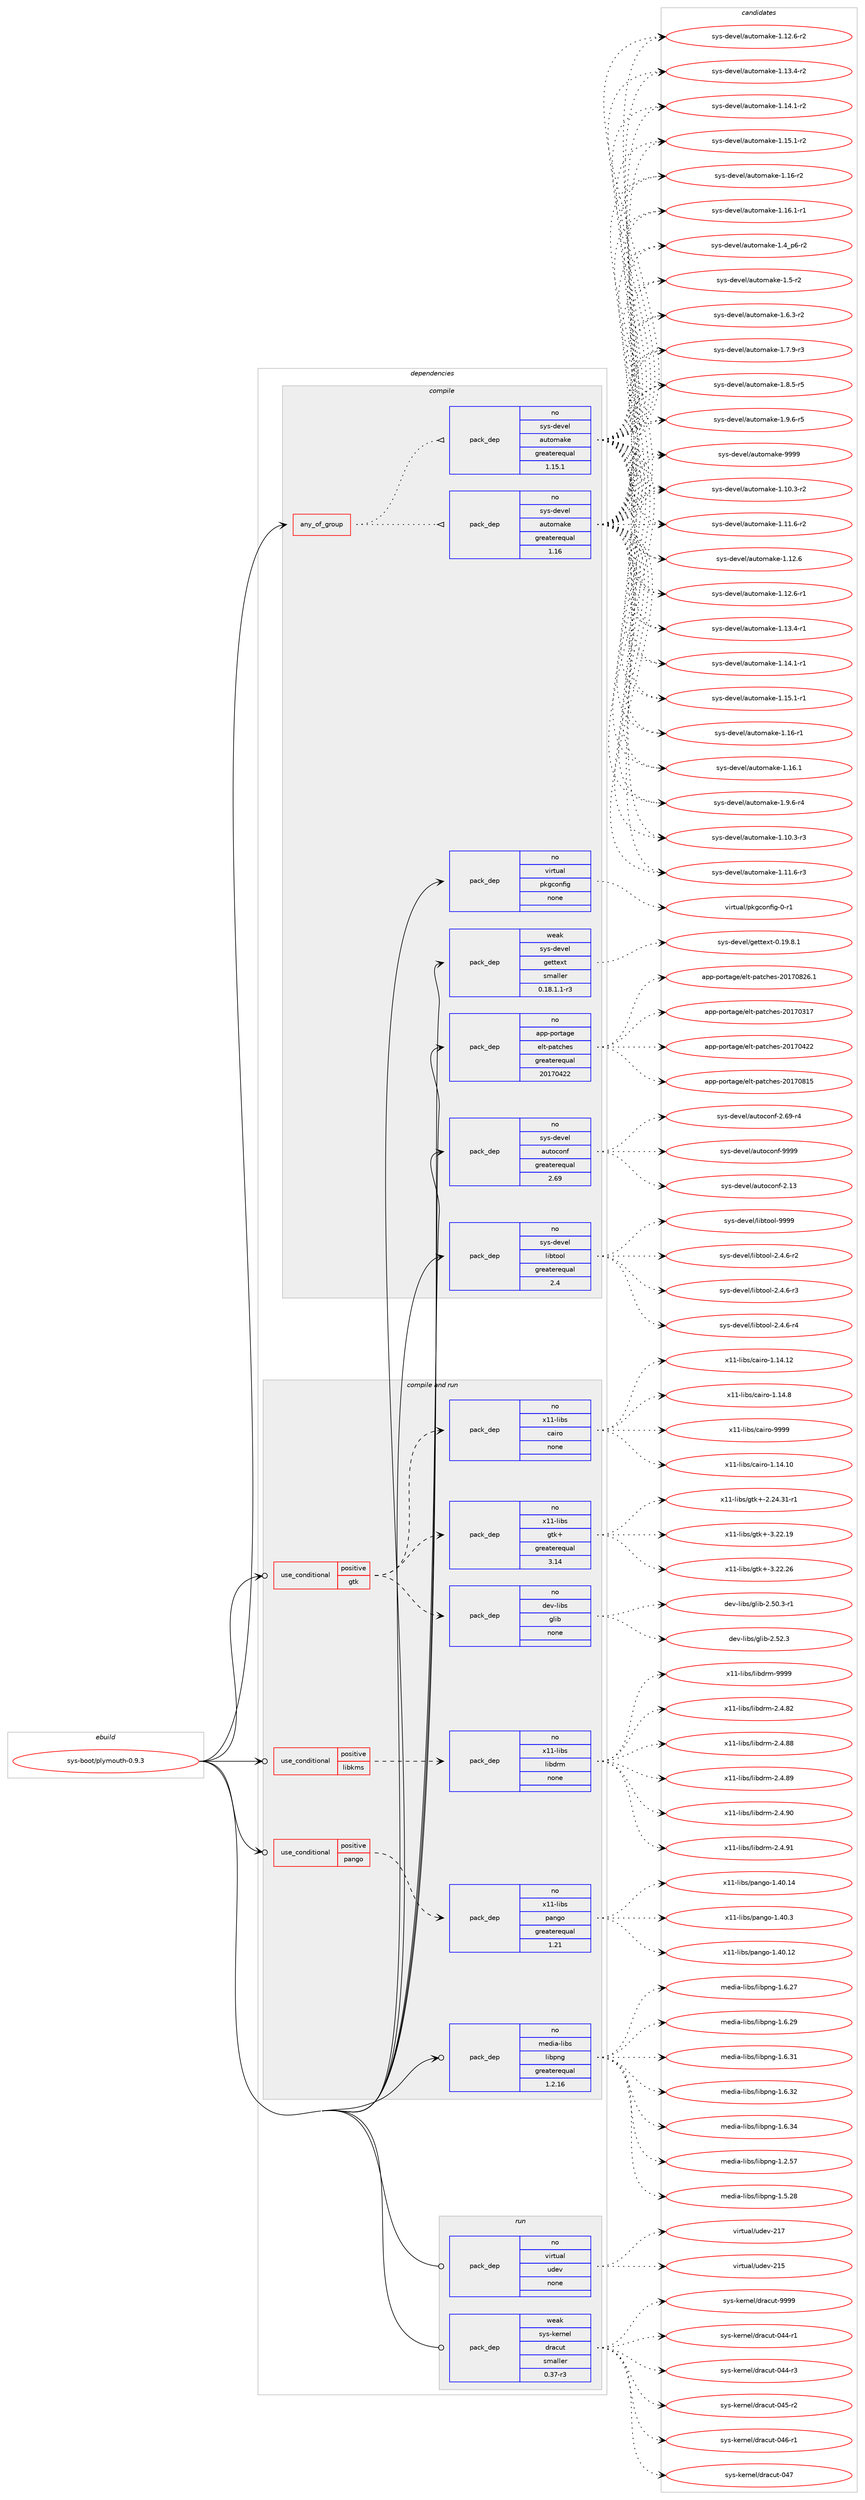 digraph prolog {

# *************
# Graph options
# *************

newrank=true;
concentrate=true;
compound=true;
graph [rankdir=LR,fontname=Helvetica,fontsize=10,ranksep=1.5];#, ranksep=2.5, nodesep=0.2];
edge  [arrowhead=vee];
node  [fontname=Helvetica,fontsize=10];

# **********
# The ebuild
# **********

subgraph cluster_leftcol {
color=gray;
rank=same;
label=<<i>ebuild</i>>;
id [label="sys-boot/plymouth-0.9.3", color=red, width=4, href="../sys-boot/plymouth-0.9.3.svg"];
}

# ****************
# The dependencies
# ****************

subgraph cluster_midcol {
color=gray;
label=<<i>dependencies</i>>;
subgraph cluster_compile {
fillcolor="#eeeeee";
style=filled;
label=<<i>compile</i>>;
subgraph any31 {
dependency5819 [label=<<TABLE BORDER="0" CELLBORDER="1" CELLSPACING="0" CELLPADDING="4"><TR><TD CELLPADDING="10">any_of_group</TD></TR></TABLE>>, shape=none, color=red];subgraph pack5321 {
dependency5820 [label=<<TABLE BORDER="0" CELLBORDER="1" CELLSPACING="0" CELLPADDING="4" WIDTH="220"><TR><TD ROWSPAN="6" CELLPADDING="30">pack_dep</TD></TR><TR><TD WIDTH="110">no</TD></TR><TR><TD>sys-devel</TD></TR><TR><TD>automake</TD></TR><TR><TD>greaterequal</TD></TR><TR><TD>1.16</TD></TR></TABLE>>, shape=none, color=blue];
}
dependency5819:e -> dependency5820:w [weight=20,style="dotted",arrowhead="oinv"];
subgraph pack5322 {
dependency5821 [label=<<TABLE BORDER="0" CELLBORDER="1" CELLSPACING="0" CELLPADDING="4" WIDTH="220"><TR><TD ROWSPAN="6" CELLPADDING="30">pack_dep</TD></TR><TR><TD WIDTH="110">no</TD></TR><TR><TD>sys-devel</TD></TR><TR><TD>automake</TD></TR><TR><TD>greaterequal</TD></TR><TR><TD>1.15.1</TD></TR></TABLE>>, shape=none, color=blue];
}
dependency5819:e -> dependency5821:w [weight=20,style="dotted",arrowhead="oinv"];
}
id:e -> dependency5819:w [weight=20,style="solid",arrowhead="vee"];
subgraph pack5323 {
dependency5822 [label=<<TABLE BORDER="0" CELLBORDER="1" CELLSPACING="0" CELLPADDING="4" WIDTH="220"><TR><TD ROWSPAN="6" CELLPADDING="30">pack_dep</TD></TR><TR><TD WIDTH="110">no</TD></TR><TR><TD>app-portage</TD></TR><TR><TD>elt-patches</TD></TR><TR><TD>greaterequal</TD></TR><TR><TD>20170422</TD></TR></TABLE>>, shape=none, color=blue];
}
id:e -> dependency5822:w [weight=20,style="solid",arrowhead="vee"];
subgraph pack5324 {
dependency5823 [label=<<TABLE BORDER="0" CELLBORDER="1" CELLSPACING="0" CELLPADDING="4" WIDTH="220"><TR><TD ROWSPAN="6" CELLPADDING="30">pack_dep</TD></TR><TR><TD WIDTH="110">no</TD></TR><TR><TD>sys-devel</TD></TR><TR><TD>autoconf</TD></TR><TR><TD>greaterequal</TD></TR><TR><TD>2.69</TD></TR></TABLE>>, shape=none, color=blue];
}
id:e -> dependency5823:w [weight=20,style="solid",arrowhead="vee"];
subgraph pack5325 {
dependency5824 [label=<<TABLE BORDER="0" CELLBORDER="1" CELLSPACING="0" CELLPADDING="4" WIDTH="220"><TR><TD ROWSPAN="6" CELLPADDING="30">pack_dep</TD></TR><TR><TD WIDTH="110">no</TD></TR><TR><TD>sys-devel</TD></TR><TR><TD>libtool</TD></TR><TR><TD>greaterequal</TD></TR><TR><TD>2.4</TD></TR></TABLE>>, shape=none, color=blue];
}
id:e -> dependency5824:w [weight=20,style="solid",arrowhead="vee"];
subgraph pack5326 {
dependency5825 [label=<<TABLE BORDER="0" CELLBORDER="1" CELLSPACING="0" CELLPADDING="4" WIDTH="220"><TR><TD ROWSPAN="6" CELLPADDING="30">pack_dep</TD></TR><TR><TD WIDTH="110">no</TD></TR><TR><TD>virtual</TD></TR><TR><TD>pkgconfig</TD></TR><TR><TD>none</TD></TR><TR><TD></TD></TR></TABLE>>, shape=none, color=blue];
}
id:e -> dependency5825:w [weight=20,style="solid",arrowhead="vee"];
subgraph pack5327 {
dependency5826 [label=<<TABLE BORDER="0" CELLBORDER="1" CELLSPACING="0" CELLPADDING="4" WIDTH="220"><TR><TD ROWSPAN="6" CELLPADDING="30">pack_dep</TD></TR><TR><TD WIDTH="110">weak</TD></TR><TR><TD>sys-devel</TD></TR><TR><TD>gettext</TD></TR><TR><TD>smaller</TD></TR><TR><TD>0.18.1.1-r3</TD></TR></TABLE>>, shape=none, color=blue];
}
id:e -> dependency5826:w [weight=20,style="solid",arrowhead="vee"];
}
subgraph cluster_compileandrun {
fillcolor="#eeeeee";
style=filled;
label=<<i>compile and run</i>>;
subgraph cond468 {
dependency5827 [label=<<TABLE BORDER="0" CELLBORDER="1" CELLSPACING="0" CELLPADDING="4"><TR><TD ROWSPAN="3" CELLPADDING="10">use_conditional</TD></TR><TR><TD>positive</TD></TR><TR><TD>gtk</TD></TR></TABLE>>, shape=none, color=red];
subgraph pack5328 {
dependency5828 [label=<<TABLE BORDER="0" CELLBORDER="1" CELLSPACING="0" CELLPADDING="4" WIDTH="220"><TR><TD ROWSPAN="6" CELLPADDING="30">pack_dep</TD></TR><TR><TD WIDTH="110">no</TD></TR><TR><TD>dev-libs</TD></TR><TR><TD>glib</TD></TR><TR><TD>none</TD></TR><TR><TD></TD></TR></TABLE>>, shape=none, color=blue];
}
dependency5827:e -> dependency5828:w [weight=20,style="dashed",arrowhead="vee"];
subgraph pack5329 {
dependency5829 [label=<<TABLE BORDER="0" CELLBORDER="1" CELLSPACING="0" CELLPADDING="4" WIDTH="220"><TR><TD ROWSPAN="6" CELLPADDING="30">pack_dep</TD></TR><TR><TD WIDTH="110">no</TD></TR><TR><TD>x11-libs</TD></TR><TR><TD>gtk+</TD></TR><TR><TD>greaterequal</TD></TR><TR><TD>3.14</TD></TR></TABLE>>, shape=none, color=blue];
}
dependency5827:e -> dependency5829:w [weight=20,style="dashed",arrowhead="vee"];
subgraph pack5330 {
dependency5830 [label=<<TABLE BORDER="0" CELLBORDER="1" CELLSPACING="0" CELLPADDING="4" WIDTH="220"><TR><TD ROWSPAN="6" CELLPADDING="30">pack_dep</TD></TR><TR><TD WIDTH="110">no</TD></TR><TR><TD>x11-libs</TD></TR><TR><TD>cairo</TD></TR><TR><TD>none</TD></TR><TR><TD></TD></TR></TABLE>>, shape=none, color=blue];
}
dependency5827:e -> dependency5830:w [weight=20,style="dashed",arrowhead="vee"];
}
id:e -> dependency5827:w [weight=20,style="solid",arrowhead="odotvee"];
subgraph cond469 {
dependency5831 [label=<<TABLE BORDER="0" CELLBORDER="1" CELLSPACING="0" CELLPADDING="4"><TR><TD ROWSPAN="3" CELLPADDING="10">use_conditional</TD></TR><TR><TD>positive</TD></TR><TR><TD>libkms</TD></TR></TABLE>>, shape=none, color=red];
subgraph pack5331 {
dependency5832 [label=<<TABLE BORDER="0" CELLBORDER="1" CELLSPACING="0" CELLPADDING="4" WIDTH="220"><TR><TD ROWSPAN="6" CELLPADDING="30">pack_dep</TD></TR><TR><TD WIDTH="110">no</TD></TR><TR><TD>x11-libs</TD></TR><TR><TD>libdrm</TD></TR><TR><TD>none</TD></TR><TR><TD></TD></TR></TABLE>>, shape=none, color=blue];
}
dependency5831:e -> dependency5832:w [weight=20,style="dashed",arrowhead="vee"];
}
id:e -> dependency5831:w [weight=20,style="solid",arrowhead="odotvee"];
subgraph cond470 {
dependency5833 [label=<<TABLE BORDER="0" CELLBORDER="1" CELLSPACING="0" CELLPADDING="4"><TR><TD ROWSPAN="3" CELLPADDING="10">use_conditional</TD></TR><TR><TD>positive</TD></TR><TR><TD>pango</TD></TR></TABLE>>, shape=none, color=red];
subgraph pack5332 {
dependency5834 [label=<<TABLE BORDER="0" CELLBORDER="1" CELLSPACING="0" CELLPADDING="4" WIDTH="220"><TR><TD ROWSPAN="6" CELLPADDING="30">pack_dep</TD></TR><TR><TD WIDTH="110">no</TD></TR><TR><TD>x11-libs</TD></TR><TR><TD>pango</TD></TR><TR><TD>greaterequal</TD></TR><TR><TD>1.21</TD></TR></TABLE>>, shape=none, color=blue];
}
dependency5833:e -> dependency5834:w [weight=20,style="dashed",arrowhead="vee"];
}
id:e -> dependency5833:w [weight=20,style="solid",arrowhead="odotvee"];
subgraph pack5333 {
dependency5835 [label=<<TABLE BORDER="0" CELLBORDER="1" CELLSPACING="0" CELLPADDING="4" WIDTH="220"><TR><TD ROWSPAN="6" CELLPADDING="30">pack_dep</TD></TR><TR><TD WIDTH="110">no</TD></TR><TR><TD>media-libs</TD></TR><TR><TD>libpng</TD></TR><TR><TD>greaterequal</TD></TR><TR><TD>1.2.16</TD></TR></TABLE>>, shape=none, color=blue];
}
id:e -> dependency5835:w [weight=20,style="solid",arrowhead="odotvee"];
}
subgraph cluster_run {
fillcolor="#eeeeee";
style=filled;
label=<<i>run</i>>;
subgraph pack5334 {
dependency5836 [label=<<TABLE BORDER="0" CELLBORDER="1" CELLSPACING="0" CELLPADDING="4" WIDTH="220"><TR><TD ROWSPAN="6" CELLPADDING="30">pack_dep</TD></TR><TR><TD WIDTH="110">no</TD></TR><TR><TD>virtual</TD></TR><TR><TD>udev</TD></TR><TR><TD>none</TD></TR><TR><TD></TD></TR></TABLE>>, shape=none, color=blue];
}
id:e -> dependency5836:w [weight=20,style="solid",arrowhead="odot"];
subgraph pack5335 {
dependency5837 [label=<<TABLE BORDER="0" CELLBORDER="1" CELLSPACING="0" CELLPADDING="4" WIDTH="220"><TR><TD ROWSPAN="6" CELLPADDING="30">pack_dep</TD></TR><TR><TD WIDTH="110">weak</TD></TR><TR><TD>sys-kernel</TD></TR><TR><TD>dracut</TD></TR><TR><TD>smaller</TD></TR><TR><TD>0.37-r3</TD></TR></TABLE>>, shape=none, color=blue];
}
id:e -> dependency5837:w [weight=20,style="solid",arrowhead="odot"];
}
}

# **************
# The candidates
# **************

subgraph cluster_choices {
rank=same;
color=gray;
label=<<i>candidates</i>>;

subgraph choice5321 {
color=black;
nodesep=1;
choice11512111545100101118101108479711711611110997107101454946494846514511450 [label="sys-devel/automake-1.10.3-r2", color=red, width=4,href="../sys-devel/automake-1.10.3-r2.svg"];
choice11512111545100101118101108479711711611110997107101454946494946544511450 [label="sys-devel/automake-1.11.6-r2", color=red, width=4,href="../sys-devel/automake-1.11.6-r2.svg"];
choice1151211154510010111810110847971171161111099710710145494649504654 [label="sys-devel/automake-1.12.6", color=red, width=4,href="../sys-devel/automake-1.12.6.svg"];
choice11512111545100101118101108479711711611110997107101454946495046544511449 [label="sys-devel/automake-1.12.6-r1", color=red, width=4,href="../sys-devel/automake-1.12.6-r1.svg"];
choice11512111545100101118101108479711711611110997107101454946495146524511449 [label="sys-devel/automake-1.13.4-r1", color=red, width=4,href="../sys-devel/automake-1.13.4-r1.svg"];
choice11512111545100101118101108479711711611110997107101454946495246494511449 [label="sys-devel/automake-1.14.1-r1", color=red, width=4,href="../sys-devel/automake-1.14.1-r1.svg"];
choice11512111545100101118101108479711711611110997107101454946495346494511449 [label="sys-devel/automake-1.15.1-r1", color=red, width=4,href="../sys-devel/automake-1.15.1-r1.svg"];
choice1151211154510010111810110847971171161111099710710145494649544511449 [label="sys-devel/automake-1.16-r1", color=red, width=4,href="../sys-devel/automake-1.16-r1.svg"];
choice1151211154510010111810110847971171161111099710710145494649544649 [label="sys-devel/automake-1.16.1", color=red, width=4,href="../sys-devel/automake-1.16.1.svg"];
choice115121115451001011181011084797117116111109971071014549465746544511452 [label="sys-devel/automake-1.9.6-r4", color=red, width=4,href="../sys-devel/automake-1.9.6-r4.svg"];
choice11512111545100101118101108479711711611110997107101454946494846514511451 [label="sys-devel/automake-1.10.3-r3", color=red, width=4,href="../sys-devel/automake-1.10.3-r3.svg"];
choice11512111545100101118101108479711711611110997107101454946494946544511451 [label="sys-devel/automake-1.11.6-r3", color=red, width=4,href="../sys-devel/automake-1.11.6-r3.svg"];
choice11512111545100101118101108479711711611110997107101454946495046544511450 [label="sys-devel/automake-1.12.6-r2", color=red, width=4,href="../sys-devel/automake-1.12.6-r2.svg"];
choice11512111545100101118101108479711711611110997107101454946495146524511450 [label="sys-devel/automake-1.13.4-r2", color=red, width=4,href="../sys-devel/automake-1.13.4-r2.svg"];
choice11512111545100101118101108479711711611110997107101454946495246494511450 [label="sys-devel/automake-1.14.1-r2", color=red, width=4,href="../sys-devel/automake-1.14.1-r2.svg"];
choice11512111545100101118101108479711711611110997107101454946495346494511450 [label="sys-devel/automake-1.15.1-r2", color=red, width=4,href="../sys-devel/automake-1.15.1-r2.svg"];
choice1151211154510010111810110847971171161111099710710145494649544511450 [label="sys-devel/automake-1.16-r2", color=red, width=4,href="../sys-devel/automake-1.16-r2.svg"];
choice11512111545100101118101108479711711611110997107101454946495446494511449 [label="sys-devel/automake-1.16.1-r1", color=red, width=4,href="../sys-devel/automake-1.16.1-r1.svg"];
choice115121115451001011181011084797117116111109971071014549465295112544511450 [label="sys-devel/automake-1.4_p6-r2", color=red, width=4,href="../sys-devel/automake-1.4_p6-r2.svg"];
choice11512111545100101118101108479711711611110997107101454946534511450 [label="sys-devel/automake-1.5-r2", color=red, width=4,href="../sys-devel/automake-1.5-r2.svg"];
choice115121115451001011181011084797117116111109971071014549465446514511450 [label="sys-devel/automake-1.6.3-r2", color=red, width=4,href="../sys-devel/automake-1.6.3-r2.svg"];
choice115121115451001011181011084797117116111109971071014549465546574511451 [label="sys-devel/automake-1.7.9-r3", color=red, width=4,href="../sys-devel/automake-1.7.9-r3.svg"];
choice115121115451001011181011084797117116111109971071014549465646534511453 [label="sys-devel/automake-1.8.5-r5", color=red, width=4,href="../sys-devel/automake-1.8.5-r5.svg"];
choice115121115451001011181011084797117116111109971071014549465746544511453 [label="sys-devel/automake-1.9.6-r5", color=red, width=4,href="../sys-devel/automake-1.9.6-r5.svg"];
choice115121115451001011181011084797117116111109971071014557575757 [label="sys-devel/automake-9999", color=red, width=4,href="../sys-devel/automake-9999.svg"];
dependency5820:e -> choice11512111545100101118101108479711711611110997107101454946494846514511450:w [style=dotted,weight="100"];
dependency5820:e -> choice11512111545100101118101108479711711611110997107101454946494946544511450:w [style=dotted,weight="100"];
dependency5820:e -> choice1151211154510010111810110847971171161111099710710145494649504654:w [style=dotted,weight="100"];
dependency5820:e -> choice11512111545100101118101108479711711611110997107101454946495046544511449:w [style=dotted,weight="100"];
dependency5820:e -> choice11512111545100101118101108479711711611110997107101454946495146524511449:w [style=dotted,weight="100"];
dependency5820:e -> choice11512111545100101118101108479711711611110997107101454946495246494511449:w [style=dotted,weight="100"];
dependency5820:e -> choice11512111545100101118101108479711711611110997107101454946495346494511449:w [style=dotted,weight="100"];
dependency5820:e -> choice1151211154510010111810110847971171161111099710710145494649544511449:w [style=dotted,weight="100"];
dependency5820:e -> choice1151211154510010111810110847971171161111099710710145494649544649:w [style=dotted,weight="100"];
dependency5820:e -> choice115121115451001011181011084797117116111109971071014549465746544511452:w [style=dotted,weight="100"];
dependency5820:e -> choice11512111545100101118101108479711711611110997107101454946494846514511451:w [style=dotted,weight="100"];
dependency5820:e -> choice11512111545100101118101108479711711611110997107101454946494946544511451:w [style=dotted,weight="100"];
dependency5820:e -> choice11512111545100101118101108479711711611110997107101454946495046544511450:w [style=dotted,weight="100"];
dependency5820:e -> choice11512111545100101118101108479711711611110997107101454946495146524511450:w [style=dotted,weight="100"];
dependency5820:e -> choice11512111545100101118101108479711711611110997107101454946495246494511450:w [style=dotted,weight="100"];
dependency5820:e -> choice11512111545100101118101108479711711611110997107101454946495346494511450:w [style=dotted,weight="100"];
dependency5820:e -> choice1151211154510010111810110847971171161111099710710145494649544511450:w [style=dotted,weight="100"];
dependency5820:e -> choice11512111545100101118101108479711711611110997107101454946495446494511449:w [style=dotted,weight="100"];
dependency5820:e -> choice115121115451001011181011084797117116111109971071014549465295112544511450:w [style=dotted,weight="100"];
dependency5820:e -> choice11512111545100101118101108479711711611110997107101454946534511450:w [style=dotted,weight="100"];
dependency5820:e -> choice115121115451001011181011084797117116111109971071014549465446514511450:w [style=dotted,weight="100"];
dependency5820:e -> choice115121115451001011181011084797117116111109971071014549465546574511451:w [style=dotted,weight="100"];
dependency5820:e -> choice115121115451001011181011084797117116111109971071014549465646534511453:w [style=dotted,weight="100"];
dependency5820:e -> choice115121115451001011181011084797117116111109971071014549465746544511453:w [style=dotted,weight="100"];
dependency5820:e -> choice115121115451001011181011084797117116111109971071014557575757:w [style=dotted,weight="100"];
}
subgraph choice5322 {
color=black;
nodesep=1;
choice11512111545100101118101108479711711611110997107101454946494846514511450 [label="sys-devel/automake-1.10.3-r2", color=red, width=4,href="../sys-devel/automake-1.10.3-r2.svg"];
choice11512111545100101118101108479711711611110997107101454946494946544511450 [label="sys-devel/automake-1.11.6-r2", color=red, width=4,href="../sys-devel/automake-1.11.6-r2.svg"];
choice1151211154510010111810110847971171161111099710710145494649504654 [label="sys-devel/automake-1.12.6", color=red, width=4,href="../sys-devel/automake-1.12.6.svg"];
choice11512111545100101118101108479711711611110997107101454946495046544511449 [label="sys-devel/automake-1.12.6-r1", color=red, width=4,href="../sys-devel/automake-1.12.6-r1.svg"];
choice11512111545100101118101108479711711611110997107101454946495146524511449 [label="sys-devel/automake-1.13.4-r1", color=red, width=4,href="../sys-devel/automake-1.13.4-r1.svg"];
choice11512111545100101118101108479711711611110997107101454946495246494511449 [label="sys-devel/automake-1.14.1-r1", color=red, width=4,href="../sys-devel/automake-1.14.1-r1.svg"];
choice11512111545100101118101108479711711611110997107101454946495346494511449 [label="sys-devel/automake-1.15.1-r1", color=red, width=4,href="../sys-devel/automake-1.15.1-r1.svg"];
choice1151211154510010111810110847971171161111099710710145494649544511449 [label="sys-devel/automake-1.16-r1", color=red, width=4,href="../sys-devel/automake-1.16-r1.svg"];
choice1151211154510010111810110847971171161111099710710145494649544649 [label="sys-devel/automake-1.16.1", color=red, width=4,href="../sys-devel/automake-1.16.1.svg"];
choice115121115451001011181011084797117116111109971071014549465746544511452 [label="sys-devel/automake-1.9.6-r4", color=red, width=4,href="../sys-devel/automake-1.9.6-r4.svg"];
choice11512111545100101118101108479711711611110997107101454946494846514511451 [label="sys-devel/automake-1.10.3-r3", color=red, width=4,href="../sys-devel/automake-1.10.3-r3.svg"];
choice11512111545100101118101108479711711611110997107101454946494946544511451 [label="sys-devel/automake-1.11.6-r3", color=red, width=4,href="../sys-devel/automake-1.11.6-r3.svg"];
choice11512111545100101118101108479711711611110997107101454946495046544511450 [label="sys-devel/automake-1.12.6-r2", color=red, width=4,href="../sys-devel/automake-1.12.6-r2.svg"];
choice11512111545100101118101108479711711611110997107101454946495146524511450 [label="sys-devel/automake-1.13.4-r2", color=red, width=4,href="../sys-devel/automake-1.13.4-r2.svg"];
choice11512111545100101118101108479711711611110997107101454946495246494511450 [label="sys-devel/automake-1.14.1-r2", color=red, width=4,href="../sys-devel/automake-1.14.1-r2.svg"];
choice11512111545100101118101108479711711611110997107101454946495346494511450 [label="sys-devel/automake-1.15.1-r2", color=red, width=4,href="../sys-devel/automake-1.15.1-r2.svg"];
choice1151211154510010111810110847971171161111099710710145494649544511450 [label="sys-devel/automake-1.16-r2", color=red, width=4,href="../sys-devel/automake-1.16-r2.svg"];
choice11512111545100101118101108479711711611110997107101454946495446494511449 [label="sys-devel/automake-1.16.1-r1", color=red, width=4,href="../sys-devel/automake-1.16.1-r1.svg"];
choice115121115451001011181011084797117116111109971071014549465295112544511450 [label="sys-devel/automake-1.4_p6-r2", color=red, width=4,href="../sys-devel/automake-1.4_p6-r2.svg"];
choice11512111545100101118101108479711711611110997107101454946534511450 [label="sys-devel/automake-1.5-r2", color=red, width=4,href="../sys-devel/automake-1.5-r2.svg"];
choice115121115451001011181011084797117116111109971071014549465446514511450 [label="sys-devel/automake-1.6.3-r2", color=red, width=4,href="../sys-devel/automake-1.6.3-r2.svg"];
choice115121115451001011181011084797117116111109971071014549465546574511451 [label="sys-devel/automake-1.7.9-r3", color=red, width=4,href="../sys-devel/automake-1.7.9-r3.svg"];
choice115121115451001011181011084797117116111109971071014549465646534511453 [label="sys-devel/automake-1.8.5-r5", color=red, width=4,href="../sys-devel/automake-1.8.5-r5.svg"];
choice115121115451001011181011084797117116111109971071014549465746544511453 [label="sys-devel/automake-1.9.6-r5", color=red, width=4,href="../sys-devel/automake-1.9.6-r5.svg"];
choice115121115451001011181011084797117116111109971071014557575757 [label="sys-devel/automake-9999", color=red, width=4,href="../sys-devel/automake-9999.svg"];
dependency5821:e -> choice11512111545100101118101108479711711611110997107101454946494846514511450:w [style=dotted,weight="100"];
dependency5821:e -> choice11512111545100101118101108479711711611110997107101454946494946544511450:w [style=dotted,weight="100"];
dependency5821:e -> choice1151211154510010111810110847971171161111099710710145494649504654:w [style=dotted,weight="100"];
dependency5821:e -> choice11512111545100101118101108479711711611110997107101454946495046544511449:w [style=dotted,weight="100"];
dependency5821:e -> choice11512111545100101118101108479711711611110997107101454946495146524511449:w [style=dotted,weight="100"];
dependency5821:e -> choice11512111545100101118101108479711711611110997107101454946495246494511449:w [style=dotted,weight="100"];
dependency5821:e -> choice11512111545100101118101108479711711611110997107101454946495346494511449:w [style=dotted,weight="100"];
dependency5821:e -> choice1151211154510010111810110847971171161111099710710145494649544511449:w [style=dotted,weight="100"];
dependency5821:e -> choice1151211154510010111810110847971171161111099710710145494649544649:w [style=dotted,weight="100"];
dependency5821:e -> choice115121115451001011181011084797117116111109971071014549465746544511452:w [style=dotted,weight="100"];
dependency5821:e -> choice11512111545100101118101108479711711611110997107101454946494846514511451:w [style=dotted,weight="100"];
dependency5821:e -> choice11512111545100101118101108479711711611110997107101454946494946544511451:w [style=dotted,weight="100"];
dependency5821:e -> choice11512111545100101118101108479711711611110997107101454946495046544511450:w [style=dotted,weight="100"];
dependency5821:e -> choice11512111545100101118101108479711711611110997107101454946495146524511450:w [style=dotted,weight="100"];
dependency5821:e -> choice11512111545100101118101108479711711611110997107101454946495246494511450:w [style=dotted,weight="100"];
dependency5821:e -> choice11512111545100101118101108479711711611110997107101454946495346494511450:w [style=dotted,weight="100"];
dependency5821:e -> choice1151211154510010111810110847971171161111099710710145494649544511450:w [style=dotted,weight="100"];
dependency5821:e -> choice11512111545100101118101108479711711611110997107101454946495446494511449:w [style=dotted,weight="100"];
dependency5821:e -> choice115121115451001011181011084797117116111109971071014549465295112544511450:w [style=dotted,weight="100"];
dependency5821:e -> choice11512111545100101118101108479711711611110997107101454946534511450:w [style=dotted,weight="100"];
dependency5821:e -> choice115121115451001011181011084797117116111109971071014549465446514511450:w [style=dotted,weight="100"];
dependency5821:e -> choice115121115451001011181011084797117116111109971071014549465546574511451:w [style=dotted,weight="100"];
dependency5821:e -> choice115121115451001011181011084797117116111109971071014549465646534511453:w [style=dotted,weight="100"];
dependency5821:e -> choice115121115451001011181011084797117116111109971071014549465746544511453:w [style=dotted,weight="100"];
dependency5821:e -> choice115121115451001011181011084797117116111109971071014557575757:w [style=dotted,weight="100"];
}
subgraph choice5323 {
color=black;
nodesep=1;
choice97112112451121111141169710310147101108116451129711699104101115455048495548514955 [label="app-portage/elt-patches-20170317", color=red, width=4,href="../app-portage/elt-patches-20170317.svg"];
choice97112112451121111141169710310147101108116451129711699104101115455048495548525050 [label="app-portage/elt-patches-20170422", color=red, width=4,href="../app-portage/elt-patches-20170422.svg"];
choice97112112451121111141169710310147101108116451129711699104101115455048495548564953 [label="app-portage/elt-patches-20170815", color=red, width=4,href="../app-portage/elt-patches-20170815.svg"];
choice971121124511211111411697103101471011081164511297116991041011154550484955485650544649 [label="app-portage/elt-patches-20170826.1", color=red, width=4,href="../app-portage/elt-patches-20170826.1.svg"];
dependency5822:e -> choice97112112451121111141169710310147101108116451129711699104101115455048495548514955:w [style=dotted,weight="100"];
dependency5822:e -> choice97112112451121111141169710310147101108116451129711699104101115455048495548525050:w [style=dotted,weight="100"];
dependency5822:e -> choice97112112451121111141169710310147101108116451129711699104101115455048495548564953:w [style=dotted,weight="100"];
dependency5822:e -> choice971121124511211111411697103101471011081164511297116991041011154550484955485650544649:w [style=dotted,weight="100"];
}
subgraph choice5324 {
color=black;
nodesep=1;
choice115121115451001011181011084797117116111991111101024550464951 [label="sys-devel/autoconf-2.13", color=red, width=4,href="../sys-devel/autoconf-2.13.svg"];
choice1151211154510010111810110847971171161119911111010245504654574511452 [label="sys-devel/autoconf-2.69-r4", color=red, width=4,href="../sys-devel/autoconf-2.69-r4.svg"];
choice115121115451001011181011084797117116111991111101024557575757 [label="sys-devel/autoconf-9999", color=red, width=4,href="../sys-devel/autoconf-9999.svg"];
dependency5823:e -> choice115121115451001011181011084797117116111991111101024550464951:w [style=dotted,weight="100"];
dependency5823:e -> choice1151211154510010111810110847971171161119911111010245504654574511452:w [style=dotted,weight="100"];
dependency5823:e -> choice115121115451001011181011084797117116111991111101024557575757:w [style=dotted,weight="100"];
}
subgraph choice5325 {
color=black;
nodesep=1;
choice1151211154510010111810110847108105981161111111084550465246544511450 [label="sys-devel/libtool-2.4.6-r2", color=red, width=4,href="../sys-devel/libtool-2.4.6-r2.svg"];
choice1151211154510010111810110847108105981161111111084550465246544511451 [label="sys-devel/libtool-2.4.6-r3", color=red, width=4,href="../sys-devel/libtool-2.4.6-r3.svg"];
choice1151211154510010111810110847108105981161111111084550465246544511452 [label="sys-devel/libtool-2.4.6-r4", color=red, width=4,href="../sys-devel/libtool-2.4.6-r4.svg"];
choice1151211154510010111810110847108105981161111111084557575757 [label="sys-devel/libtool-9999", color=red, width=4,href="../sys-devel/libtool-9999.svg"];
dependency5824:e -> choice1151211154510010111810110847108105981161111111084550465246544511450:w [style=dotted,weight="100"];
dependency5824:e -> choice1151211154510010111810110847108105981161111111084550465246544511451:w [style=dotted,weight="100"];
dependency5824:e -> choice1151211154510010111810110847108105981161111111084550465246544511452:w [style=dotted,weight="100"];
dependency5824:e -> choice1151211154510010111810110847108105981161111111084557575757:w [style=dotted,weight="100"];
}
subgraph choice5326 {
color=black;
nodesep=1;
choice11810511411611797108471121071039911111010210510345484511449 [label="virtual/pkgconfig-0-r1", color=red, width=4,href="../virtual/pkgconfig-0-r1.svg"];
dependency5825:e -> choice11810511411611797108471121071039911111010210510345484511449:w [style=dotted,weight="100"];
}
subgraph choice5327 {
color=black;
nodesep=1;
choice1151211154510010111810110847103101116116101120116454846495746564649 [label="sys-devel/gettext-0.19.8.1", color=red, width=4,href="../sys-devel/gettext-0.19.8.1.svg"];
dependency5826:e -> choice1151211154510010111810110847103101116116101120116454846495746564649:w [style=dotted,weight="100"];
}
subgraph choice5328 {
color=black;
nodesep=1;
choice10010111845108105981154710310810598455046534846514511449 [label="dev-libs/glib-2.50.3-r1", color=red, width=4,href="../dev-libs/glib-2.50.3-r1.svg"];
choice1001011184510810598115471031081059845504653504651 [label="dev-libs/glib-2.52.3", color=red, width=4,href="../dev-libs/glib-2.52.3.svg"];
dependency5828:e -> choice10010111845108105981154710310810598455046534846514511449:w [style=dotted,weight="100"];
dependency5828:e -> choice1001011184510810598115471031081059845504653504651:w [style=dotted,weight="100"];
}
subgraph choice5329 {
color=black;
nodesep=1;
choice12049494510810598115471031161074345504650524651494511449 [label="x11-libs/gtk+-2.24.31-r1", color=red, width=4,href="../x11-libs/gtk+-2.24.31-r1.svg"];
choice1204949451081059811547103116107434551465050464957 [label="x11-libs/gtk+-3.22.19", color=red, width=4,href="../x11-libs/gtk+-3.22.19.svg"];
choice1204949451081059811547103116107434551465050465054 [label="x11-libs/gtk+-3.22.26", color=red, width=4,href="../x11-libs/gtk+-3.22.26.svg"];
dependency5829:e -> choice12049494510810598115471031161074345504650524651494511449:w [style=dotted,weight="100"];
dependency5829:e -> choice1204949451081059811547103116107434551465050464957:w [style=dotted,weight="100"];
dependency5829:e -> choice1204949451081059811547103116107434551465050465054:w [style=dotted,weight="100"];
}
subgraph choice5330 {
color=black;
nodesep=1;
choice120494945108105981154799971051141114549464952464948 [label="x11-libs/cairo-1.14.10", color=red, width=4,href="../x11-libs/cairo-1.14.10.svg"];
choice120494945108105981154799971051141114549464952464950 [label="x11-libs/cairo-1.14.12", color=red, width=4,href="../x11-libs/cairo-1.14.12.svg"];
choice1204949451081059811547999710511411145494649524656 [label="x11-libs/cairo-1.14.8", color=red, width=4,href="../x11-libs/cairo-1.14.8.svg"];
choice120494945108105981154799971051141114557575757 [label="x11-libs/cairo-9999", color=red, width=4,href="../x11-libs/cairo-9999.svg"];
dependency5830:e -> choice120494945108105981154799971051141114549464952464948:w [style=dotted,weight="100"];
dependency5830:e -> choice120494945108105981154799971051141114549464952464950:w [style=dotted,weight="100"];
dependency5830:e -> choice1204949451081059811547999710511411145494649524656:w [style=dotted,weight="100"];
dependency5830:e -> choice120494945108105981154799971051141114557575757:w [style=dotted,weight="100"];
}
subgraph choice5331 {
color=black;
nodesep=1;
choice12049494510810598115471081059810011410945504652465650 [label="x11-libs/libdrm-2.4.82", color=red, width=4,href="../x11-libs/libdrm-2.4.82.svg"];
choice12049494510810598115471081059810011410945504652465656 [label="x11-libs/libdrm-2.4.88", color=red, width=4,href="../x11-libs/libdrm-2.4.88.svg"];
choice12049494510810598115471081059810011410945504652465657 [label="x11-libs/libdrm-2.4.89", color=red, width=4,href="../x11-libs/libdrm-2.4.89.svg"];
choice12049494510810598115471081059810011410945504652465748 [label="x11-libs/libdrm-2.4.90", color=red, width=4,href="../x11-libs/libdrm-2.4.90.svg"];
choice12049494510810598115471081059810011410945504652465749 [label="x11-libs/libdrm-2.4.91", color=red, width=4,href="../x11-libs/libdrm-2.4.91.svg"];
choice1204949451081059811547108105981001141094557575757 [label="x11-libs/libdrm-9999", color=red, width=4,href="../x11-libs/libdrm-9999.svg"];
dependency5832:e -> choice12049494510810598115471081059810011410945504652465650:w [style=dotted,weight="100"];
dependency5832:e -> choice12049494510810598115471081059810011410945504652465656:w [style=dotted,weight="100"];
dependency5832:e -> choice12049494510810598115471081059810011410945504652465657:w [style=dotted,weight="100"];
dependency5832:e -> choice12049494510810598115471081059810011410945504652465748:w [style=dotted,weight="100"];
dependency5832:e -> choice12049494510810598115471081059810011410945504652465749:w [style=dotted,weight="100"];
dependency5832:e -> choice1204949451081059811547108105981001141094557575757:w [style=dotted,weight="100"];
}
subgraph choice5332 {
color=black;
nodesep=1;
choice12049494510810598115471129711010311145494652484651 [label="x11-libs/pango-1.40.3", color=red, width=4,href="../x11-libs/pango-1.40.3.svg"];
choice1204949451081059811547112971101031114549465248464950 [label="x11-libs/pango-1.40.12", color=red, width=4,href="../x11-libs/pango-1.40.12.svg"];
choice1204949451081059811547112971101031114549465248464952 [label="x11-libs/pango-1.40.14", color=red, width=4,href="../x11-libs/pango-1.40.14.svg"];
dependency5834:e -> choice12049494510810598115471129711010311145494652484651:w [style=dotted,weight="100"];
dependency5834:e -> choice1204949451081059811547112971101031114549465248464950:w [style=dotted,weight="100"];
dependency5834:e -> choice1204949451081059811547112971101031114549465248464952:w [style=dotted,weight="100"];
}
subgraph choice5333 {
color=black;
nodesep=1;
choice109101100105974510810598115471081059811211010345494650465355 [label="media-libs/libpng-1.2.57", color=red, width=4,href="../media-libs/libpng-1.2.57.svg"];
choice109101100105974510810598115471081059811211010345494653465056 [label="media-libs/libpng-1.5.28", color=red, width=4,href="../media-libs/libpng-1.5.28.svg"];
choice109101100105974510810598115471081059811211010345494654465055 [label="media-libs/libpng-1.6.27", color=red, width=4,href="../media-libs/libpng-1.6.27.svg"];
choice109101100105974510810598115471081059811211010345494654465057 [label="media-libs/libpng-1.6.29", color=red, width=4,href="../media-libs/libpng-1.6.29.svg"];
choice109101100105974510810598115471081059811211010345494654465149 [label="media-libs/libpng-1.6.31", color=red, width=4,href="../media-libs/libpng-1.6.31.svg"];
choice109101100105974510810598115471081059811211010345494654465150 [label="media-libs/libpng-1.6.32", color=red, width=4,href="../media-libs/libpng-1.6.32.svg"];
choice109101100105974510810598115471081059811211010345494654465152 [label="media-libs/libpng-1.6.34", color=red, width=4,href="../media-libs/libpng-1.6.34.svg"];
dependency5835:e -> choice109101100105974510810598115471081059811211010345494650465355:w [style=dotted,weight="100"];
dependency5835:e -> choice109101100105974510810598115471081059811211010345494653465056:w [style=dotted,weight="100"];
dependency5835:e -> choice109101100105974510810598115471081059811211010345494654465055:w [style=dotted,weight="100"];
dependency5835:e -> choice109101100105974510810598115471081059811211010345494654465057:w [style=dotted,weight="100"];
dependency5835:e -> choice109101100105974510810598115471081059811211010345494654465149:w [style=dotted,weight="100"];
dependency5835:e -> choice109101100105974510810598115471081059811211010345494654465150:w [style=dotted,weight="100"];
dependency5835:e -> choice109101100105974510810598115471081059811211010345494654465152:w [style=dotted,weight="100"];
}
subgraph choice5334 {
color=black;
nodesep=1;
choice118105114116117971084711710010111845504953 [label="virtual/udev-215", color=red, width=4,href="../virtual/udev-215.svg"];
choice118105114116117971084711710010111845504955 [label="virtual/udev-217", color=red, width=4,href="../virtual/udev-217.svg"];
dependency5836:e -> choice118105114116117971084711710010111845504953:w [style=dotted,weight="100"];
dependency5836:e -> choice118105114116117971084711710010111845504955:w [style=dotted,weight="100"];
}
subgraph choice5335 {
color=black;
nodesep=1;
choice11512111545107101114110101108471001149799117116454852524511449 [label="sys-kernel/dracut-044-r1", color=red, width=4,href="../sys-kernel/dracut-044-r1.svg"];
choice11512111545107101114110101108471001149799117116454852524511451 [label="sys-kernel/dracut-044-r3", color=red, width=4,href="../sys-kernel/dracut-044-r3.svg"];
choice11512111545107101114110101108471001149799117116454852534511450 [label="sys-kernel/dracut-045-r2", color=red, width=4,href="../sys-kernel/dracut-045-r2.svg"];
choice11512111545107101114110101108471001149799117116454852544511449 [label="sys-kernel/dracut-046-r1", color=red, width=4,href="../sys-kernel/dracut-046-r1.svg"];
choice1151211154510710111411010110847100114979911711645485255 [label="sys-kernel/dracut-047", color=red, width=4,href="../sys-kernel/dracut-047.svg"];
choice115121115451071011141101011084710011497991171164557575757 [label="sys-kernel/dracut-9999", color=red, width=4,href="../sys-kernel/dracut-9999.svg"];
dependency5837:e -> choice11512111545107101114110101108471001149799117116454852524511449:w [style=dotted,weight="100"];
dependency5837:e -> choice11512111545107101114110101108471001149799117116454852524511451:w [style=dotted,weight="100"];
dependency5837:e -> choice11512111545107101114110101108471001149799117116454852534511450:w [style=dotted,weight="100"];
dependency5837:e -> choice11512111545107101114110101108471001149799117116454852544511449:w [style=dotted,weight="100"];
dependency5837:e -> choice1151211154510710111411010110847100114979911711645485255:w [style=dotted,weight="100"];
dependency5837:e -> choice115121115451071011141101011084710011497991171164557575757:w [style=dotted,weight="100"];
}
}

}
